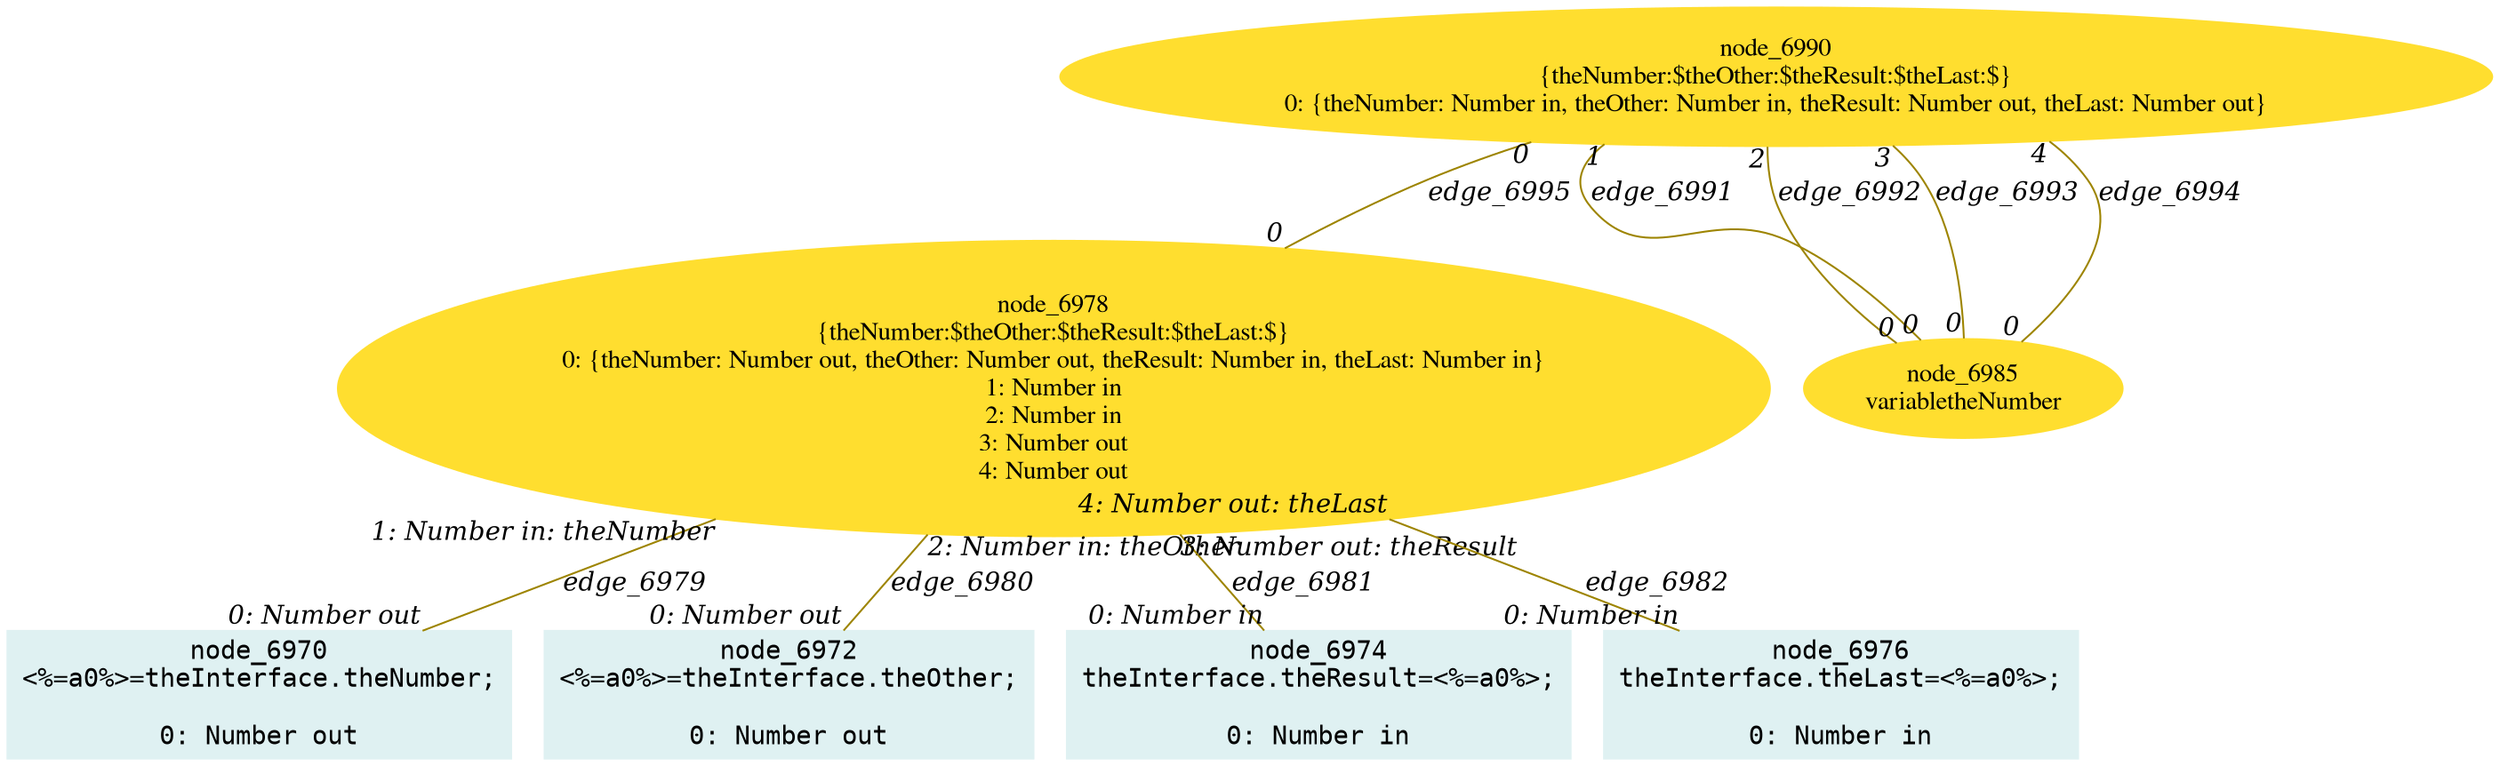 digraph g{node_6970 [shape="box", style="filled", color="#dff1f2", fontname="Courier", label="node_6970
<%=a0%>=theInterface.theNumber;

0: Number out" ]
node_6972 [shape="box", style="filled", color="#dff1f2", fontname="Courier", label="node_6972
<%=a0%>=theInterface.theOther;

0: Number out" ]
node_6974 [shape="box", style="filled", color="#dff1f2", fontname="Courier", label="node_6974
theInterface.theResult=<%=a0%>;

0: Number in" ]
node_6976 [shape="box", style="filled", color="#dff1f2", fontname="Courier", label="node_6976
theInterface.theLast=<%=a0%>;

0: Number in" ]
node_6978 [shape="ellipse", style="filled", color="#ffde2f", fontname="Times", label="node_6978
{theNumber:$theOther:$theResult:$theLast:$}
0: {theNumber: Number out, theOther: Number out, theResult: Number in, theLast: Number in}
1: Number in
2: Number in
3: Number out
4: Number out" ]
node_6985 [shape="ellipse", style="filled", color="#ffde2f", fontname="Times", label="node_6985
variabletheNumber
" ]
node_6990 [shape="ellipse", style="filled", color="#ffde2f", fontname="Times", label="node_6990
{theNumber:$theOther:$theResult:$theLast:$}
0: {theNumber: Number in, theOther: Number in, theResult: Number out, theLast: Number out}" ]
node_6978 -> node_6970 [dir=none, arrowHead=none, fontname="Times-Italic", arrowsize=1, color="#9d8400", label="edge_6979",  headlabel="0: Number out", taillabel="1: Number in: theNumber" ]
node_6978 -> node_6972 [dir=none, arrowHead=none, fontname="Times-Italic", arrowsize=1, color="#9d8400", label="edge_6980",  headlabel="0: Number out", taillabel="2: Number in: theOther" ]
node_6978 -> node_6974 [dir=none, arrowHead=none, fontname="Times-Italic", arrowsize=1, color="#9d8400", label="edge_6981",  headlabel="0: Number in", taillabel="3: Number out: theResult" ]
node_6978 -> node_6976 [dir=none, arrowHead=none, fontname="Times-Italic", arrowsize=1, color="#9d8400", label="edge_6982",  headlabel="0: Number in", taillabel="4: Number out: theLast" ]
node_6990 -> node_6985 [dir=none, arrowHead=none, fontname="Times-Italic", arrowsize=1, color="#9d8400", label="edge_6991",  headlabel="0", taillabel="1" ]
node_6990 -> node_6985 [dir=none, arrowHead=none, fontname="Times-Italic", arrowsize=1, color="#9d8400", label="edge_6992",  headlabel="0", taillabel="2" ]
node_6990 -> node_6985 [dir=none, arrowHead=none, fontname="Times-Italic", arrowsize=1, color="#9d8400", label="edge_6993",  headlabel="0", taillabel="3" ]
node_6990 -> node_6985 [dir=none, arrowHead=none, fontname="Times-Italic", arrowsize=1, color="#9d8400", label="edge_6994",  headlabel="0", taillabel="4" ]
node_6990 -> node_6978 [dir=none, arrowHead=none, fontname="Times-Italic", arrowsize=1, color="#9d8400", label="edge_6995",  headlabel="0", taillabel="0" ]
}